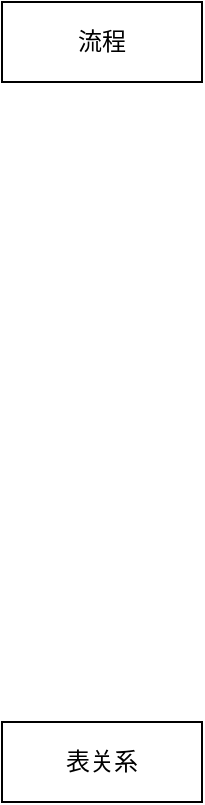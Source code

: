 <mxfile version="20.7.4" type="github">
  <diagram id="U3Av2zkwDzzPQk6jiBgj" name="Page-1">
    <mxGraphModel dx="1434" dy="756" grid="1" gridSize="10" guides="1" tooltips="1" connect="1" arrows="1" fold="1" page="1" pageScale="1" pageWidth="850" pageHeight="1100" math="0" shadow="0">
      <root>
        <mxCell id="0" />
        <mxCell id="1" parent="0" />
        <mxCell id="8I9PxRqR1RbHhpZStxWy-1" value="表关系" style="rounded=0;whiteSpace=wrap;html=1;" vertex="1" parent="1">
          <mxGeometry x="10" y="390" width="100" height="40" as="geometry" />
        </mxCell>
        <mxCell id="8I9PxRqR1RbHhpZStxWy-2" value="流程" style="rounded=0;whiteSpace=wrap;html=1;" vertex="1" parent="1">
          <mxGeometry x="10" y="30" width="100" height="40" as="geometry" />
        </mxCell>
      </root>
    </mxGraphModel>
  </diagram>
</mxfile>
